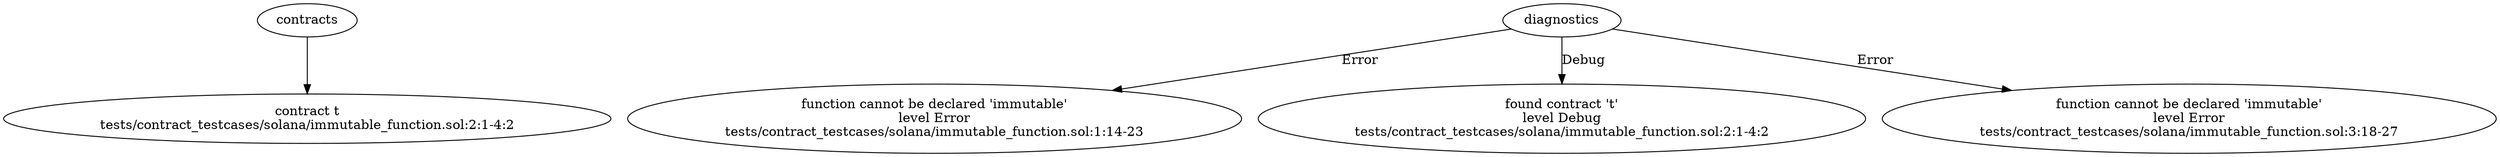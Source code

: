 strict digraph "tests/contract_testcases/solana/immutable_function.sol" {
	contract [label="contract t\ntests/contract_testcases/solana/immutable_function.sol:2:1-4:2"]
	diagnostic [label="function cannot be declared 'immutable'\nlevel Error\ntests/contract_testcases/solana/immutable_function.sol:1:14-23"]
	diagnostic_4 [label="found contract 't'\nlevel Debug\ntests/contract_testcases/solana/immutable_function.sol:2:1-4:2"]
	diagnostic_5 [label="function cannot be declared 'immutable'\nlevel Error\ntests/contract_testcases/solana/immutable_function.sol:3:18-27"]
	contracts -> contract
	diagnostics -> diagnostic [label="Error"]
	diagnostics -> diagnostic_4 [label="Debug"]
	diagnostics -> diagnostic_5 [label="Error"]
}

